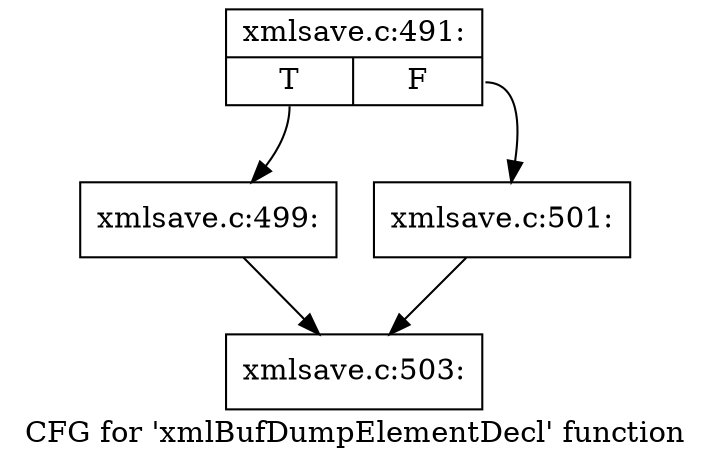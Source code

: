 digraph "CFG for 'xmlBufDumpElementDecl' function" {
	label="CFG for 'xmlBufDumpElementDecl' function";

	Node0x5686e90 [shape=record,label="{xmlsave.c:491:|{<s0>T|<s1>F}}"];
	Node0x5686e90:s0 -> Node0x5692bf0;
	Node0x5686e90:s1 -> Node0x5692c40;
	Node0x5692bf0 [shape=record,label="{xmlsave.c:499:}"];
	Node0x5692bf0 -> Node0x5687170;
	Node0x5692c40 [shape=record,label="{xmlsave.c:501:}"];
	Node0x5692c40 -> Node0x5687170;
	Node0x5687170 [shape=record,label="{xmlsave.c:503:}"];
}
